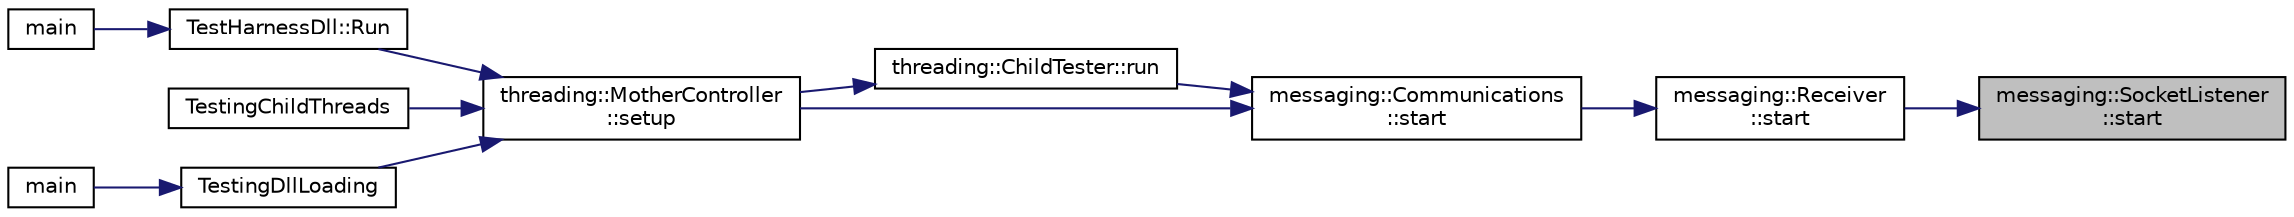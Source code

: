 digraph "messaging::SocketListener::start"
{
 // LATEX_PDF_SIZE
  edge [fontname="Helvetica",fontsize="10",labelfontname="Helvetica",labelfontsize="10"];
  node [fontname="Helvetica",fontsize="10",shape=record];
  rankdir="RL";
  Node1 [label="messaging::SocketListener\l::start",height=0.2,width=0.4,color="black", fillcolor="grey75", style="filled", fontcolor="black",tooltip=" "];
  Node1 -> Node2 [dir="back",color="midnightblue",fontsize="10",style="solid",fontname="Helvetica"];
  Node2 [label="messaging::Receiver\l::start",height=0.2,width=0.4,color="black", fillcolor="white", style="filled",URL="$classmessaging_1_1_receiver.html#a7e524ad4a1147f8968dd980f00c8a9d1",tooltip=" "];
  Node2 -> Node3 [dir="back",color="midnightblue",fontsize="10",style="solid",fontname="Helvetica"];
  Node3 [label="messaging::Communications\l::start",height=0.2,width=0.4,color="black", fillcolor="white", style="filled",URL="$classmessaging_1_1_communications.html#a1a93f47c7171939fb74d1f52c814c747",tooltip=" "];
  Node3 -> Node4 [dir="back",color="midnightblue",fontsize="10",style="solid",fontname="Helvetica"];
  Node4 [label="threading::ChildTester::run",height=0.2,width=0.4,color="black", fillcolor="white", style="filled",URL="$classthreading_1_1_child_tester.html#a9620f7823b0baffc023ef5ad2ff27152",tooltip="This method will start running things. Start communications and run test when asked."];
  Node4 -> Node5 [dir="back",color="midnightblue",fontsize="10",style="solid",fontname="Helvetica"];
  Node5 [label="threading::MotherController\l::setup",height=0.2,width=0.4,color="black", fillcolor="white", style="filled",URL="$classthreading_1_1_mother_controller.html#ac691297c96aff006c3e39d7c2947d755",tooltip="The setup method is used to set the logger and other things needed before running."];
  Node5 -> Node6 [dir="back",color="midnightblue",fontsize="10",style="solid",fontname="Helvetica"];
  Node6 [label="TestHarnessDll::Run",height=0.2,width=0.4,color="black", fillcolor="white", style="filled",URL="$class_test_harness_dll.html#a77cef9b50f8aafae64650bbd0f228323",tooltip="This method is the one that runs everything."];
  Node6 -> Node7 [dir="back",color="midnightblue",fontsize="10",style="solid",fontname="Helvetica"];
  Node7 [label="main",height=0.2,width=0.4,color="black", fillcolor="white", style="filled",URL="$_c_s_e687___test_harness_8cpp.html#ae66f6b31b5ad750f1fe042a706a4e3d4",tooltip="This is the main function that start the whole program. There are no arguments at this time,..."];
  Node5 -> Node8 [dir="back",color="midnightblue",fontsize="10",style="solid",fontname="Helvetica"];
  Node8 [label="TestingChildThreads",height=0.2,width=0.4,color="black", fillcolor="white", style="filled",URL="$_c_s_e687___test_harness___o_r_i_g___b_a_c_k_u_p_8cpp.html#a91539862d89171fdca0918d2153c0fe4",tooltip="This is the best method, I mean function in the world."];
  Node5 -> Node9 [dir="back",color="midnightblue",fontsize="10",style="solid",fontname="Helvetica"];
  Node9 [label="TestingDllLoading",height=0.2,width=0.4,color="black", fillcolor="white", style="filled",URL="$_c_s_e687___test_harness___o_r_i_g___b_a_c_k_u_p_8cpp.html#a63c85ed062d2631fe9a74d098c11256a",tooltip=" "];
  Node9 -> Node10 [dir="back",color="midnightblue",fontsize="10",style="solid",fontname="Helvetica"];
  Node10 [label="main",height=0.2,width=0.4,color="black", fillcolor="white", style="filled",URL="$_c_s_e687___test_harness___o_r_i_g___b_a_c_k_u_p_8cpp.html#ae66f6b31b5ad750f1fe042a706a4e3d4",tooltip=" "];
  Node3 -> Node5 [dir="back",color="midnightblue",fontsize="10",style="solid",fontname="Helvetica"];
}
